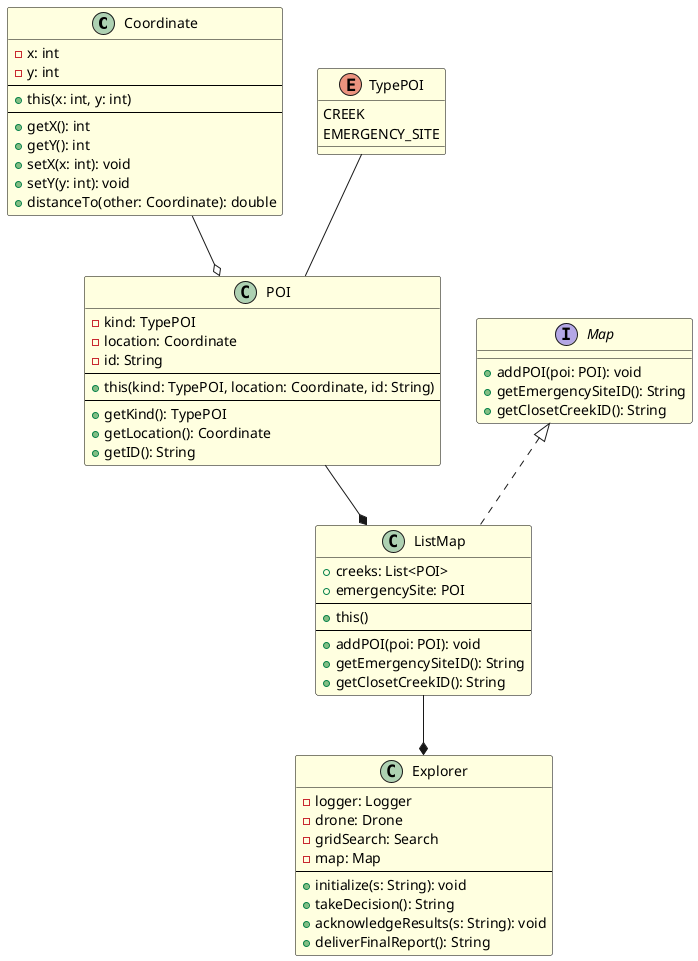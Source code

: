 @startuml

!define MyTheme
skinparam class {
    BackgroundColor #LightYellow
    BorderColor #000000
    FontColor #000000
}

skinparam stereotypeCBackgroundColor #LightYellow
skinparam stereotypeCBorderColor #000000
skinparam stereotypeCFontColor #000000

class Coordinate {
    - x: int
    - y: int
    --
    + this(x: int, y: int)
    --
    + getX(): int
    + getY(): int
    + setX(x: int): void
    + setY(y: int): void
    + distanceTo(other: Coordinate): double
}

class ListMap {
    + creeks: List<POI>
    + emergencySite: POI
    --
    + this()
    --
    + addPOI(poi: POI): void
    + getEmergencySiteID(): String
    + getClosetCreekID(): String
}

interface Map {
    + addPOI(poi: POI): void
    + getEmergencySiteID(): String
    + getClosetCreekID(): String
}

enum TypePOI {
  CREEK
  EMERGENCY_SITE
}

class POI {
  - kind: TypePOI
  - location: Coordinate
  - id: String
  --
  + this(kind: TypePOI, location: Coordinate, id: String)
  --
  + getKind(): TypePOI
  + getLocation(): Coordinate
  + getID(): String
}

class Explorer {
  - logger: Logger
  - drone: Drone
  - gridSearch: Search
  - map: Map
  --
  + initialize(s: String): void
  + takeDecision(): String
  + acknowledgeResults(s: String): void
  + deliverFinalReport(): String
}

Map <|.. ListMap
Coordinate --o POI
POI --* ListMap
ListMap --* Explorer
TypePOI -- POI

@enduml
